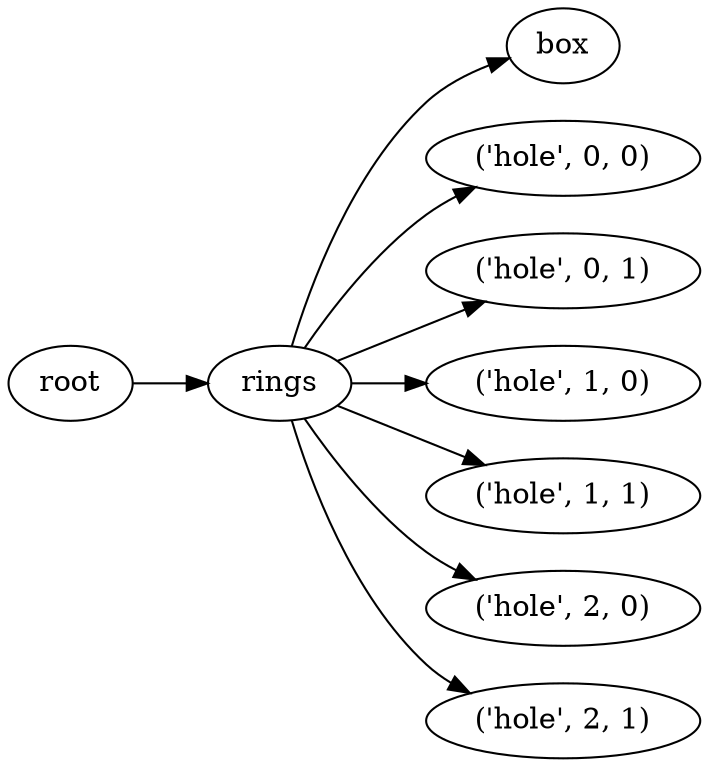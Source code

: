 digraph rings {
	graph [rankdir=LR]
	root_10 [label=root href="javascript:s=&quot;\(\)\nNone&quot;; console.log(s); alert(s);"]
	rings_11 [label=rings href="javascript:s=&quot;\(&#x27;rings&#x27;,\)\nMixGridBox&quot;; console.log(s); alert(s);" tooltip=MixGridBox]
	box_12 [label=box href="javascript:s=&quot;\(&#x27;rings&#x27;,\ &#x27;box&#x27;\)\nBox&quot;; console.log(s); alert(s);" tooltip=Box]
	hole_13 [label="\('hole',\ 0,\ 0\)" href="javascript:s=&quot;\(&#x27;rings&#x27;,\ \(&#x27;hole&#x27;,\ 0,\ 0\)\)\nBox&quot;; console.log(s); alert(s);" tooltip=Box]
	hole_14 [label="\('hole',\ 0,\ 1\)" href="javascript:s=&quot;\(&#x27;rings&#x27;,\ \(&#x27;hole&#x27;,\ 0,\ 1\)\)\nBox&quot;; console.log(s); alert(s);" tooltip=Box]
	hole_15 [label="\('hole',\ 1,\ 0\)" href="javascript:s=&quot;\(&#x27;rings&#x27;,\ \(&#x27;hole&#x27;,\ 1,\ 0\)\)\nBox&quot;; console.log(s); alert(s);" tooltip=Box]
	hole_16 [label="\('hole',\ 1,\ 1\)" href="javascript:s=&quot;\(&#x27;rings&#x27;,\ \(&#x27;hole&#x27;,\ 1,\ 1\)\)\nBox&quot;; console.log(s); alert(s);" tooltip=Box]
	hole_17 [label="\('hole',\ 2,\ 0\)" href="javascript:s=&quot;\(&#x27;rings&#x27;,\ \(&#x27;hole&#x27;,\ 2,\ 0\)\)\nBox&quot;; console.log(s); alert(s);" tooltip=Box]
	hole_18 [label="\('hole',\ 2,\ 1\)" href="javascript:s=&quot;\(&#x27;rings&#x27;,\ \(&#x27;hole&#x27;,\ 2,\ 1\)\)\nBox&quot;; console.log(s); alert(s);" tooltip=Box]
	root_10 -> rings_11
	rings_11 -> box_12
	rings_11 -> hole_13
	rings_11 -> hole_14
	rings_11 -> hole_15
	rings_11 -> hole_16
	rings_11 -> hole_17
	rings_11 -> hole_18
}
